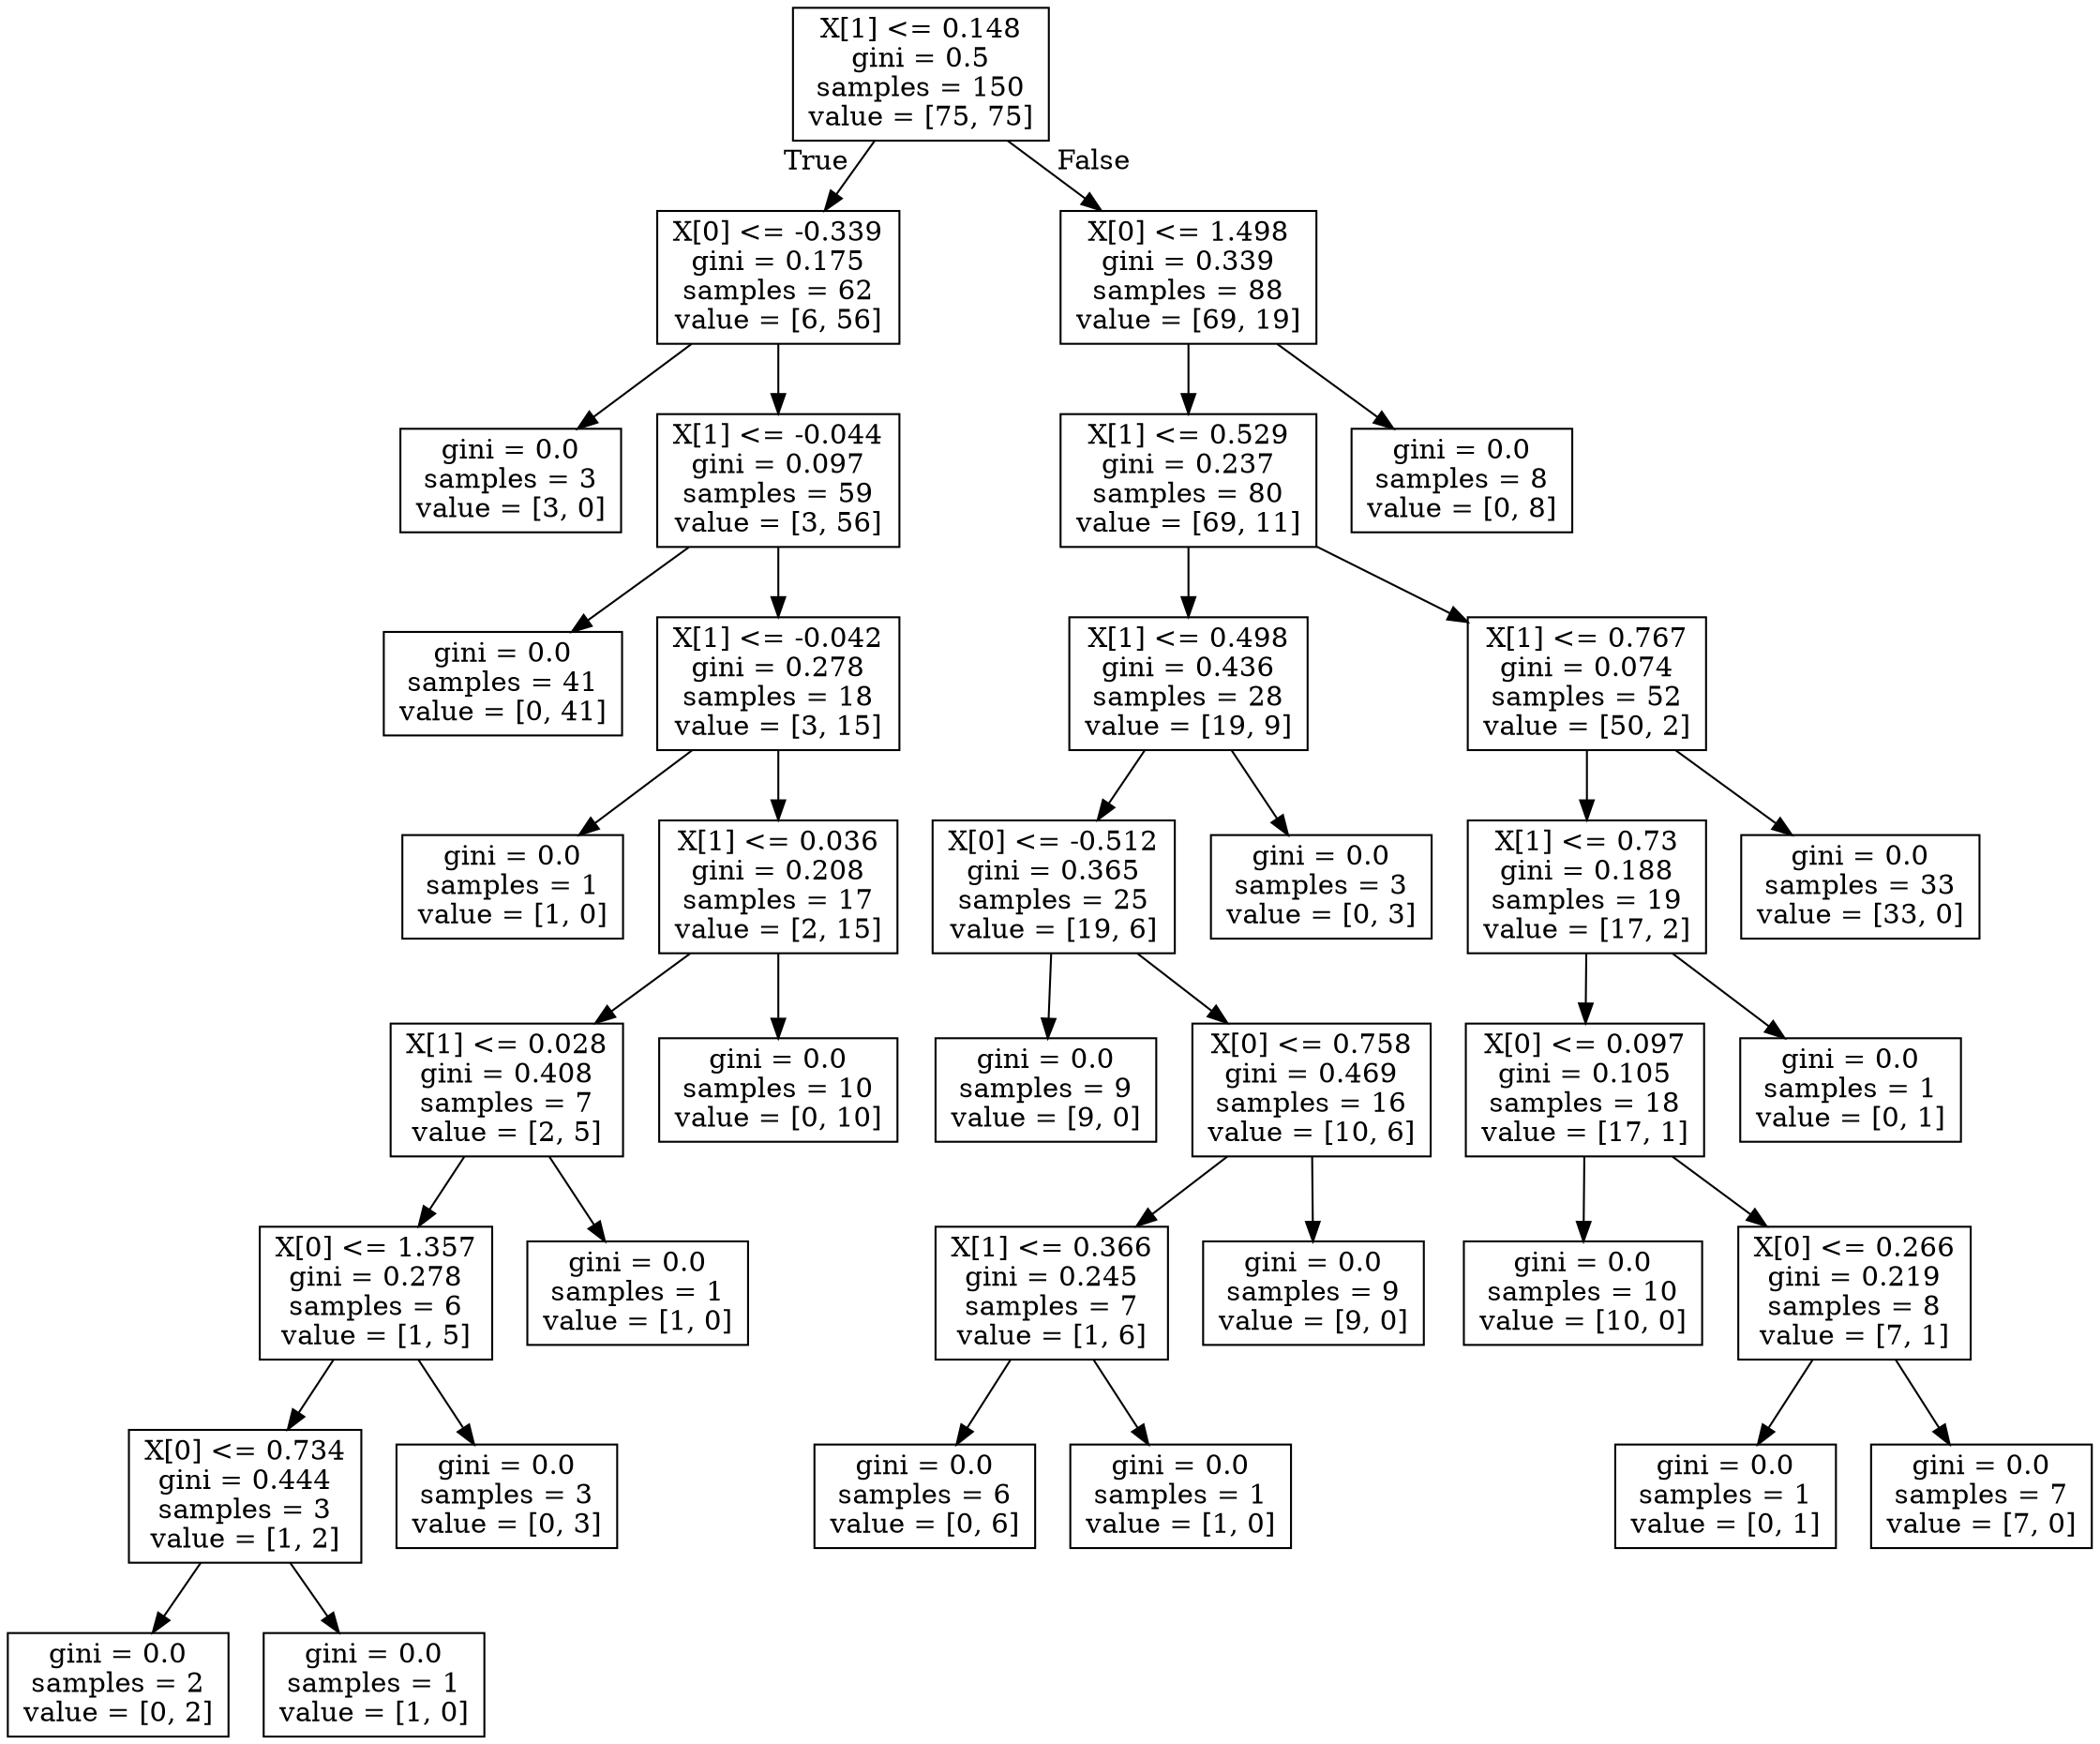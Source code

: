 digraph Tree {
node [shape=box] ;
0 [label="X[1] <= 0.148\ngini = 0.5\nsamples = 150\nvalue = [75, 75]"] ;
1 [label="X[0] <= -0.339\ngini = 0.175\nsamples = 62\nvalue = [6, 56]"] ;
0 -> 1 [labeldistance=2.5, labelangle=45, headlabel="True"] ;
2 [label="gini = 0.0\nsamples = 3\nvalue = [3, 0]"] ;
1 -> 2 ;
3 [label="X[1] <= -0.044\ngini = 0.097\nsamples = 59\nvalue = [3, 56]"] ;
1 -> 3 ;
4 [label="gini = 0.0\nsamples = 41\nvalue = [0, 41]"] ;
3 -> 4 ;
5 [label="X[1] <= -0.042\ngini = 0.278\nsamples = 18\nvalue = [3, 15]"] ;
3 -> 5 ;
6 [label="gini = 0.0\nsamples = 1\nvalue = [1, 0]"] ;
5 -> 6 ;
7 [label="X[1] <= 0.036\ngini = 0.208\nsamples = 17\nvalue = [2, 15]"] ;
5 -> 7 ;
8 [label="X[1] <= 0.028\ngini = 0.408\nsamples = 7\nvalue = [2, 5]"] ;
7 -> 8 ;
9 [label="X[0] <= 1.357\ngini = 0.278\nsamples = 6\nvalue = [1, 5]"] ;
8 -> 9 ;
10 [label="X[0] <= 0.734\ngini = 0.444\nsamples = 3\nvalue = [1, 2]"] ;
9 -> 10 ;
11 [label="gini = 0.0\nsamples = 2\nvalue = [0, 2]"] ;
10 -> 11 ;
12 [label="gini = 0.0\nsamples = 1\nvalue = [1, 0]"] ;
10 -> 12 ;
13 [label="gini = 0.0\nsamples = 3\nvalue = [0, 3]"] ;
9 -> 13 ;
14 [label="gini = 0.0\nsamples = 1\nvalue = [1, 0]"] ;
8 -> 14 ;
15 [label="gini = 0.0\nsamples = 10\nvalue = [0, 10]"] ;
7 -> 15 ;
16 [label="X[0] <= 1.498\ngini = 0.339\nsamples = 88\nvalue = [69, 19]"] ;
0 -> 16 [labeldistance=2.5, labelangle=-45, headlabel="False"] ;
17 [label="X[1] <= 0.529\ngini = 0.237\nsamples = 80\nvalue = [69, 11]"] ;
16 -> 17 ;
18 [label="X[1] <= 0.498\ngini = 0.436\nsamples = 28\nvalue = [19, 9]"] ;
17 -> 18 ;
19 [label="X[0] <= -0.512\ngini = 0.365\nsamples = 25\nvalue = [19, 6]"] ;
18 -> 19 ;
20 [label="gini = 0.0\nsamples = 9\nvalue = [9, 0]"] ;
19 -> 20 ;
21 [label="X[0] <= 0.758\ngini = 0.469\nsamples = 16\nvalue = [10, 6]"] ;
19 -> 21 ;
22 [label="X[1] <= 0.366\ngini = 0.245\nsamples = 7\nvalue = [1, 6]"] ;
21 -> 22 ;
23 [label="gini = 0.0\nsamples = 6\nvalue = [0, 6]"] ;
22 -> 23 ;
24 [label="gini = 0.0\nsamples = 1\nvalue = [1, 0]"] ;
22 -> 24 ;
25 [label="gini = 0.0\nsamples = 9\nvalue = [9, 0]"] ;
21 -> 25 ;
26 [label="gini = 0.0\nsamples = 3\nvalue = [0, 3]"] ;
18 -> 26 ;
27 [label="X[1] <= 0.767\ngini = 0.074\nsamples = 52\nvalue = [50, 2]"] ;
17 -> 27 ;
28 [label="X[1] <= 0.73\ngini = 0.188\nsamples = 19\nvalue = [17, 2]"] ;
27 -> 28 ;
29 [label="X[0] <= 0.097\ngini = 0.105\nsamples = 18\nvalue = [17, 1]"] ;
28 -> 29 ;
30 [label="gini = 0.0\nsamples = 10\nvalue = [10, 0]"] ;
29 -> 30 ;
31 [label="X[0] <= 0.266\ngini = 0.219\nsamples = 8\nvalue = [7, 1]"] ;
29 -> 31 ;
32 [label="gini = 0.0\nsamples = 1\nvalue = [0, 1]"] ;
31 -> 32 ;
33 [label="gini = 0.0\nsamples = 7\nvalue = [7, 0]"] ;
31 -> 33 ;
34 [label="gini = 0.0\nsamples = 1\nvalue = [0, 1]"] ;
28 -> 34 ;
35 [label="gini = 0.0\nsamples = 33\nvalue = [33, 0]"] ;
27 -> 35 ;
36 [label="gini = 0.0\nsamples = 8\nvalue = [0, 8]"] ;
16 -> 36 ;
}